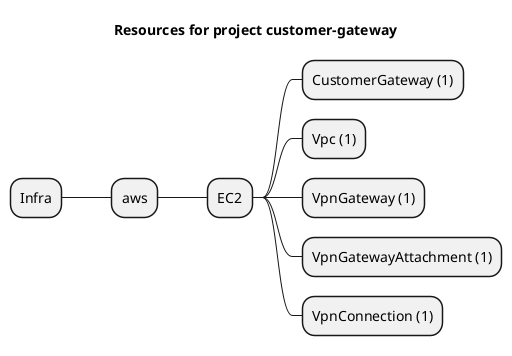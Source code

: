 @startmindmap
title Resources for project customer-gateway
skinparam monochrome true
+ Infra
++ aws
+++ EC2
++++ CustomerGateway (1)
++++ Vpc (1)
++++ VpnGateway (1)
++++ VpnGatewayAttachment (1)
++++ VpnConnection (1)
@endmindmap